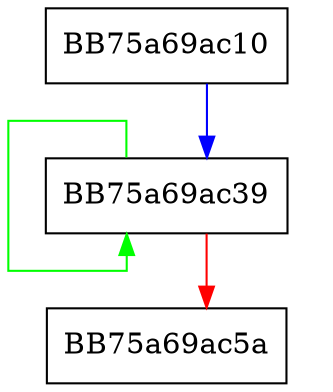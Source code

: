 digraph SSE_punpckhwd {
  node [shape="box"];
  graph [splines=ortho];
  BB75a69ac10 -> BB75a69ac39 [color="blue"];
  BB75a69ac39 -> BB75a69ac39 [color="green"];
  BB75a69ac39 -> BB75a69ac5a [color="red"];
}